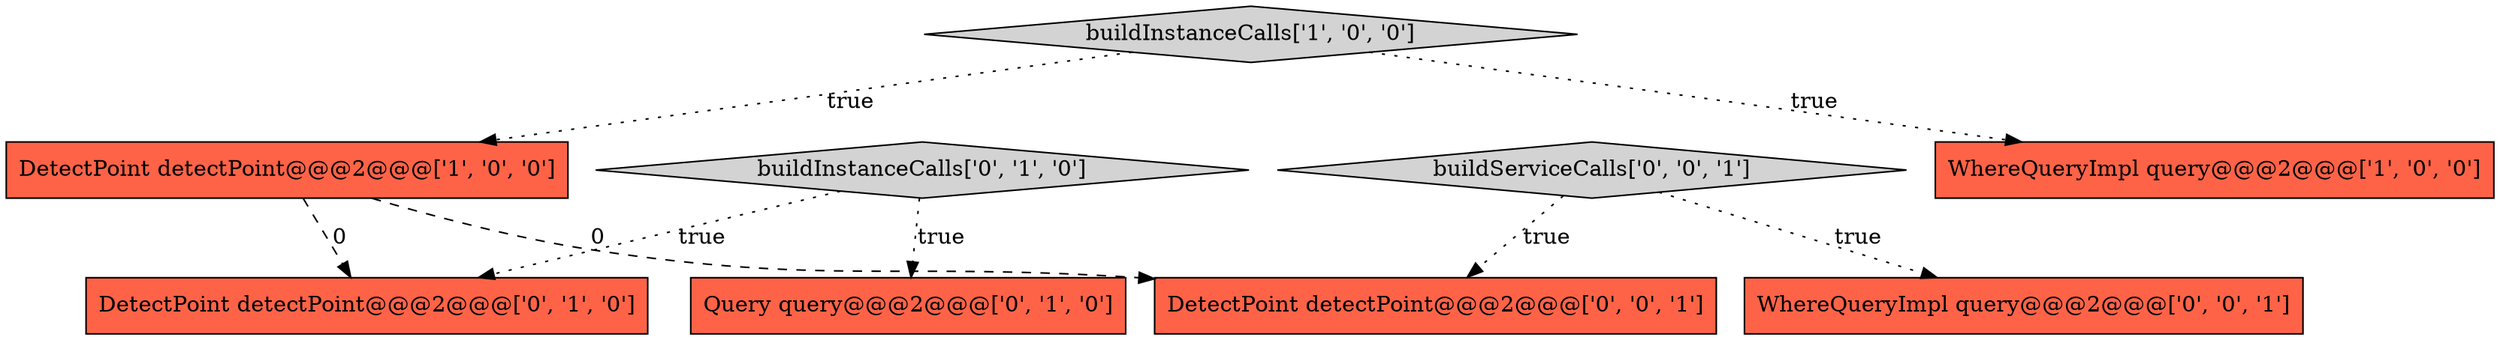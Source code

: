 digraph {
1 [style = filled, label = "buildInstanceCalls['1', '0', '0']", fillcolor = lightgray, shape = diamond image = "AAA0AAABBB1BBB"];
2 [style = filled, label = "DetectPoint detectPoint@@@2@@@['1', '0', '0']", fillcolor = tomato, shape = box image = "AAA1AAABBB1BBB"];
5 [style = filled, label = "DetectPoint detectPoint@@@2@@@['0', '1', '0']", fillcolor = tomato, shape = box image = "AAA1AAABBB2BBB"];
4 [style = filled, label = "Query query@@@2@@@['0', '1', '0']", fillcolor = tomato, shape = box image = "AAA0AAABBB2BBB"];
8 [style = filled, label = "buildServiceCalls['0', '0', '1']", fillcolor = lightgray, shape = diamond image = "AAA0AAABBB3BBB"];
3 [style = filled, label = "buildInstanceCalls['0', '1', '0']", fillcolor = lightgray, shape = diamond image = "AAA0AAABBB2BBB"];
7 [style = filled, label = "DetectPoint detectPoint@@@2@@@['0', '0', '1']", fillcolor = tomato, shape = box image = "AAA0AAABBB3BBB"];
0 [style = filled, label = "WhereQueryImpl query@@@2@@@['1', '0', '0']", fillcolor = tomato, shape = box image = "AAA0AAABBB1BBB"];
6 [style = filled, label = "WhereQueryImpl query@@@2@@@['0', '0', '1']", fillcolor = tomato, shape = box image = "AAA0AAABBB3BBB"];
3->4 [style = dotted, label="true"];
8->7 [style = dotted, label="true"];
2->5 [style = dashed, label="0"];
1->0 [style = dotted, label="true"];
3->5 [style = dotted, label="true"];
8->6 [style = dotted, label="true"];
1->2 [style = dotted, label="true"];
2->7 [style = dashed, label="0"];
}
